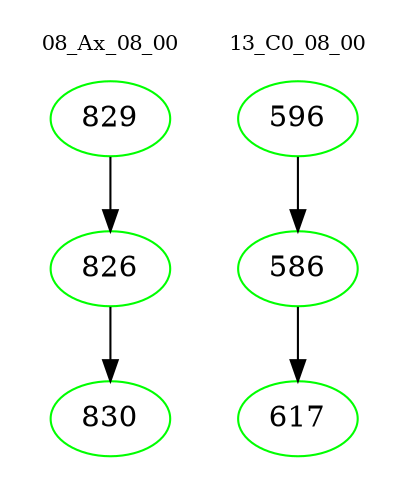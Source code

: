 digraph{
subgraph cluster_0 {
color = white
label = "08_Ax_08_00";
fontsize=10;
T0_829 [label="829", color="green"]
T0_829 -> T0_826 [color="black"]
T0_826 [label="826", color="green"]
T0_826 -> T0_830 [color="black"]
T0_830 [label="830", color="green"]
}
subgraph cluster_1 {
color = white
label = "13_C0_08_00";
fontsize=10;
T1_596 [label="596", color="green"]
T1_596 -> T1_586 [color="black"]
T1_586 [label="586", color="green"]
T1_586 -> T1_617 [color="black"]
T1_617 [label="617", color="green"]
}
}
